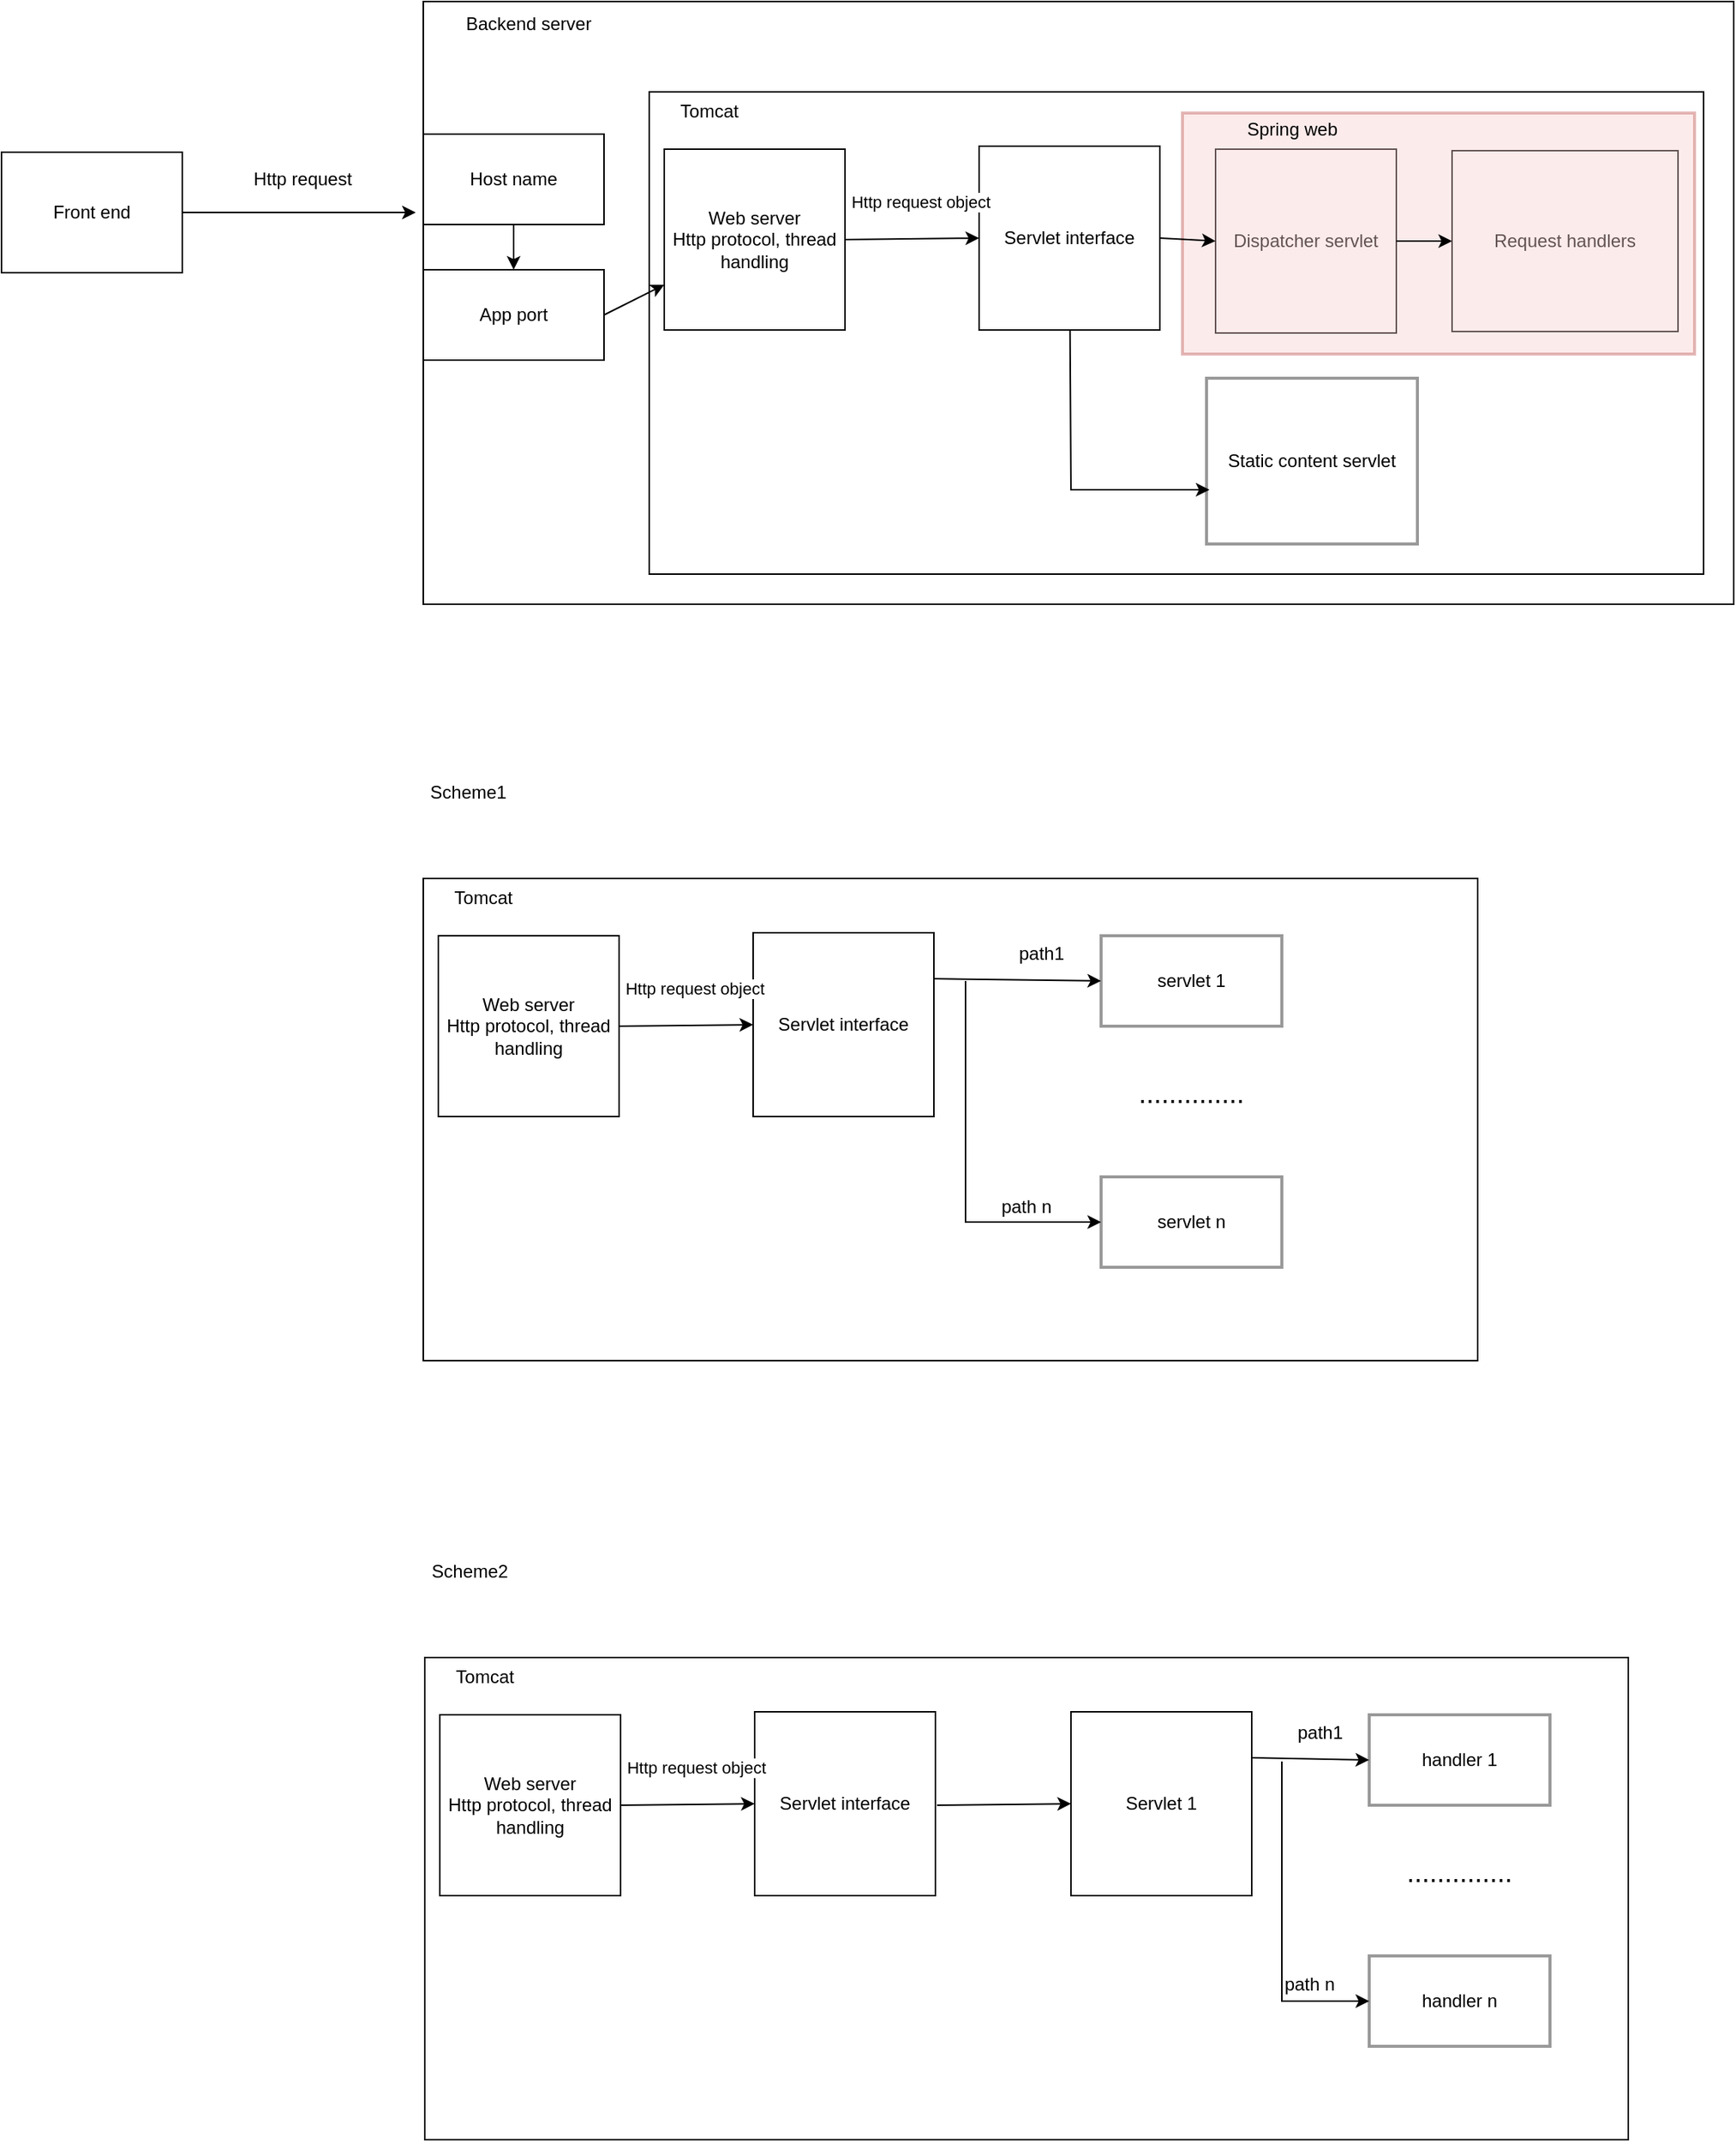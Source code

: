 <mxfile version="20.8.16" type="device"><diagram name="Page-1" id="eLAnbjYNBl3Tl8X75CVe"><mxGraphModel dx="1434" dy="844" grid="1" gridSize="10" guides="1" tooltips="1" connect="1" arrows="1" fold="1" page="1" pageScale="1" pageWidth="850" pageHeight="1100" math="0" shadow="0"><root><mxCell id="0"/><mxCell id="1" parent="0"/><mxCell id="uiyYQel-aPSNTEjFk_vJ-1" value="Front end" style="rounded=0;whiteSpace=wrap;html=1;" vertex="1" parent="1"><mxGeometry x="40" y="200" width="120" height="80" as="geometry"/></mxCell><mxCell id="uiyYQel-aPSNTEjFk_vJ-2" value="" style="rounded=0;whiteSpace=wrap;html=1;" vertex="1" parent="1"><mxGeometry x="320" y="100" width="870" height="400" as="geometry"/></mxCell><mxCell id="uiyYQel-aPSNTEjFk_vJ-3" value="" style="rounded=0;whiteSpace=wrap;html=1;" vertex="1" parent="1"><mxGeometry x="470" y="160" width="700" height="320" as="geometry"/></mxCell><mxCell id="uiyYQel-aPSNTEjFk_vJ-4" value="Host name" style="rounded=0;whiteSpace=wrap;html=1;" vertex="1" parent="1"><mxGeometry x="320" y="188" width="120" height="60" as="geometry"/></mxCell><mxCell id="uiyYQel-aPSNTEjFk_vJ-5" value="App port" style="rounded=0;whiteSpace=wrap;html=1;" vertex="1" parent="1"><mxGeometry x="320" y="278" width="120" height="60" as="geometry"/></mxCell><mxCell id="uiyYQel-aPSNTEjFk_vJ-6" value="" style="endArrow=classic;html=1;rounded=0;exitX=1;exitY=0.5;exitDx=0;exitDy=0;" edge="1" parent="1" source="uiyYQel-aPSNTEjFk_vJ-1"><mxGeometry width="50" height="50" relative="1" as="geometry"><mxPoint x="160" y="160" as="sourcePoint"/><mxPoint x="315" y="240" as="targetPoint"/></mxGeometry></mxCell><mxCell id="uiyYQel-aPSNTEjFk_vJ-7" value="" style="endArrow=classic;html=1;rounded=0;entryX=0.5;entryY=0;entryDx=0;entryDy=0;" edge="1" parent="1" target="uiyYQel-aPSNTEjFk_vJ-5"><mxGeometry width="50" height="50" relative="1" as="geometry"><mxPoint x="380" y="248" as="sourcePoint"/><mxPoint x="430" y="198" as="targetPoint"/></mxGeometry></mxCell><mxCell id="uiyYQel-aPSNTEjFk_vJ-8" value="" style="endArrow=classic;html=1;rounded=0;entryX=0;entryY=0.75;entryDx=0;entryDy=0;" edge="1" parent="1" target="uiyYQel-aPSNTEjFk_vJ-10"><mxGeometry width="50" height="50" relative="1" as="geometry"><mxPoint x="440" y="308" as="sourcePoint"/><mxPoint x="490" y="258" as="targetPoint"/></mxGeometry></mxCell><mxCell id="uiyYQel-aPSNTEjFk_vJ-10" value="Web server&lt;br&gt;Http protocol, thread handling" style="rounded=0;whiteSpace=wrap;html=1;" vertex="1" parent="1"><mxGeometry x="480" y="198" width="120" height="120" as="geometry"/></mxCell><mxCell id="uiyYQel-aPSNTEjFk_vJ-11" value="Servlet interface" style="rounded=0;whiteSpace=wrap;html=1;" vertex="1" parent="1"><mxGeometry x="689" y="196" width="120" height="122" as="geometry"/></mxCell><mxCell id="uiyYQel-aPSNTEjFk_vJ-12" value="Dispatcher servlet" style="rounded=0;whiteSpace=wrap;html=1;" vertex="1" parent="1"><mxGeometry x="846" y="198" width="120" height="122" as="geometry"/></mxCell><mxCell id="uiyYQel-aPSNTEjFk_vJ-13" value="Request handlers" style="rounded=0;whiteSpace=wrap;html=1;" vertex="1" parent="1"><mxGeometry x="1003" y="199" width="150" height="120" as="geometry"/></mxCell><mxCell id="uiyYQel-aPSNTEjFk_vJ-14" value="Tomcat" style="text;html=1;strokeColor=none;fillColor=none;align=center;verticalAlign=middle;whiteSpace=wrap;rounded=0;" vertex="1" parent="1"><mxGeometry x="480" y="158" width="60" height="30" as="geometry"/></mxCell><mxCell id="uiyYQel-aPSNTEjFk_vJ-15" value="Backend server" style="text;html=1;strokeColor=none;fillColor=none;align=center;verticalAlign=middle;whiteSpace=wrap;rounded=0;" vertex="1" parent="1"><mxGeometry x="340" y="100" width="100" height="30" as="geometry"/></mxCell><mxCell id="uiyYQel-aPSNTEjFk_vJ-16" value="" style="rounded=0;whiteSpace=wrap;html=1;opacity=40;strokeWidth=2;fillColor=#f8cecc;strokeColor=#b85450;" vertex="1" parent="1"><mxGeometry x="824" y="174" width="340" height="160" as="geometry"/></mxCell><mxCell id="uiyYQel-aPSNTEjFk_vJ-17" value="Spring web" style="text;html=1;strokeColor=none;fillColor=none;align=center;verticalAlign=middle;whiteSpace=wrap;rounded=0;" vertex="1" parent="1"><mxGeometry x="847" y="170" width="100" height="30" as="geometry"/></mxCell><mxCell id="uiyYQel-aPSNTEjFk_vJ-18" value="" style="endArrow=classic;html=1;rounded=0;entryX=0;entryY=0.5;entryDx=0;entryDy=0;exitX=1;exitY=0.5;exitDx=0;exitDy=0;" edge="1" parent="1" source="uiyYQel-aPSNTEjFk_vJ-10" target="uiyYQel-aPSNTEjFk_vJ-11"><mxGeometry width="50" height="50" relative="1" as="geometry"><mxPoint x="600" y="260" as="sourcePoint"/><mxPoint x="650" y="210" as="targetPoint"/></mxGeometry></mxCell><mxCell id="uiyYQel-aPSNTEjFk_vJ-24" value="Http request object" style="edgeLabel;html=1;align=center;verticalAlign=middle;resizable=0;points=[];" vertex="1" connectable="0" parent="uiyYQel-aPSNTEjFk_vJ-18"><mxGeometry x="-0.282" y="-4" relative="1" as="geometry"><mxPoint x="18" y="-29" as="offset"/></mxGeometry></mxCell><mxCell id="uiyYQel-aPSNTEjFk_vJ-19" value="" style="endArrow=classic;html=1;rounded=0;entryX=0;entryY=0.5;entryDx=0;entryDy=0;exitX=1;exitY=0.5;exitDx=0;exitDy=0;" edge="1" parent="1" source="uiyYQel-aPSNTEjFk_vJ-11" target="uiyYQel-aPSNTEjFk_vJ-12"><mxGeometry width="50" height="50" relative="1" as="geometry"><mxPoint x="770" y="259" as="sourcePoint"/><mxPoint x="793" y="259" as="targetPoint"/></mxGeometry></mxCell><mxCell id="uiyYQel-aPSNTEjFk_vJ-20" value="" style="endArrow=classic;html=1;rounded=0;entryX=0;entryY=0.5;entryDx=0;entryDy=0;exitX=1;exitY=0.5;exitDx=0;exitDy=0;" edge="1" parent="1" source="uiyYQel-aPSNTEjFk_vJ-12"><mxGeometry width="50" height="50" relative="1" as="geometry"><mxPoint x="970" y="260" as="sourcePoint"/><mxPoint x="1003" y="259" as="targetPoint"/></mxGeometry></mxCell><mxCell id="uiyYQel-aPSNTEjFk_vJ-21" value="Http request" style="text;html=1;strokeColor=none;fillColor=none;align=center;verticalAlign=middle;whiteSpace=wrap;rounded=0;" vertex="1" parent="1"><mxGeometry x="200" y="203" width="80" height="30" as="geometry"/></mxCell><mxCell id="uiyYQel-aPSNTEjFk_vJ-22" value="Static content servlet" style="rounded=0;whiteSpace=wrap;html=1;strokeWidth=2;opacity=40;" vertex="1" parent="1"><mxGeometry x="840" y="350" width="140" height="110" as="geometry"/></mxCell><mxCell id="uiyYQel-aPSNTEjFk_vJ-23" value="" style="endArrow=classic;html=1;rounded=0;entryX=0.014;entryY=0.673;entryDx=0;entryDy=0;entryPerimeter=0;" edge="1" parent="1" source="uiyYQel-aPSNTEjFk_vJ-11" target="uiyYQel-aPSNTEjFk_vJ-22"><mxGeometry width="50" height="50" relative="1" as="geometry"><mxPoint x="660" y="440" as="sourcePoint"/><mxPoint x="710" y="390" as="targetPoint"/><Array as="points"><mxPoint x="750" y="424"/></Array></mxGeometry></mxCell><mxCell id="uiyYQel-aPSNTEjFk_vJ-26" value="" style="rounded=0;whiteSpace=wrap;html=1;" vertex="1" parent="1"><mxGeometry x="320" y="682" width="700" height="320" as="geometry"/></mxCell><mxCell id="uiyYQel-aPSNTEjFk_vJ-28" value="Web server&lt;br&gt;Http protocol, thread handling" style="rounded=0;whiteSpace=wrap;html=1;" vertex="1" parent="1"><mxGeometry x="330" y="720" width="120" height="120" as="geometry"/></mxCell><mxCell id="uiyYQel-aPSNTEjFk_vJ-29" value="Servlet interface" style="rounded=0;whiteSpace=wrap;html=1;" vertex="1" parent="1"><mxGeometry x="539" y="718" width="120" height="122" as="geometry"/></mxCell><mxCell id="uiyYQel-aPSNTEjFk_vJ-32" value="Tomcat" style="text;html=1;strokeColor=none;fillColor=none;align=center;verticalAlign=middle;whiteSpace=wrap;rounded=0;" vertex="1" parent="1"><mxGeometry x="330" y="680" width="60" height="30" as="geometry"/></mxCell><mxCell id="uiyYQel-aPSNTEjFk_vJ-35" value="" style="endArrow=classic;html=1;rounded=0;entryX=0;entryY=0.5;entryDx=0;entryDy=0;exitX=1;exitY=0.5;exitDx=0;exitDy=0;" edge="1" parent="1" source="uiyYQel-aPSNTEjFk_vJ-28" target="uiyYQel-aPSNTEjFk_vJ-29"><mxGeometry width="50" height="50" relative="1" as="geometry"><mxPoint x="450" y="782" as="sourcePoint"/><mxPoint x="500" y="732" as="targetPoint"/></mxGeometry></mxCell><mxCell id="uiyYQel-aPSNTEjFk_vJ-36" value="Http request object" style="edgeLabel;html=1;align=center;verticalAlign=middle;resizable=0;points=[];" vertex="1" connectable="0" parent="uiyYQel-aPSNTEjFk_vJ-35"><mxGeometry x="-0.282" y="-4" relative="1" as="geometry"><mxPoint x="18" y="-29" as="offset"/></mxGeometry></mxCell><mxCell id="uiyYQel-aPSNTEjFk_vJ-41" value="servlet 1" style="rounded=0;whiteSpace=wrap;html=1;strokeWidth=2;opacity=40;" vertex="1" parent="1"><mxGeometry x="770" y="720" width="120" height="60" as="geometry"/></mxCell><mxCell id="uiyYQel-aPSNTEjFk_vJ-42" value="servlet n" style="rounded=0;whiteSpace=wrap;html=1;strokeWidth=2;opacity=40;" vertex="1" parent="1"><mxGeometry x="770" y="880" width="120" height="60" as="geometry"/></mxCell><mxCell id="uiyYQel-aPSNTEjFk_vJ-43" value="&lt;font style=&quot;font-size: 18px;&quot;&gt;..............&lt;/font&gt;" style="text;html=1;strokeColor=none;fillColor=none;align=center;verticalAlign=middle;whiteSpace=wrap;rounded=0;" vertex="1" parent="1"><mxGeometry x="800" y="810" width="60" height="30" as="geometry"/></mxCell><mxCell id="uiyYQel-aPSNTEjFk_vJ-44" value="" style="endArrow=classic;html=1;rounded=0;fontSize=18;entryX=0;entryY=0.5;entryDx=0;entryDy=0;exitX=1;exitY=0.25;exitDx=0;exitDy=0;" edge="1" parent="1" source="uiyYQel-aPSNTEjFk_vJ-29" target="uiyYQel-aPSNTEjFk_vJ-41"><mxGeometry width="50" height="50" relative="1" as="geometry"><mxPoint x="636" y="820" as="sourcePoint"/><mxPoint x="686" y="770" as="targetPoint"/></mxGeometry></mxCell><mxCell id="uiyYQel-aPSNTEjFk_vJ-45" value="&lt;font style=&quot;font-size: 12px;&quot;&gt;path1&lt;/font&gt;" style="edgeLabel;html=1;align=center;verticalAlign=middle;resizable=0;points=[];fontSize=18;" vertex="1" connectable="0" parent="uiyYQel-aPSNTEjFk_vJ-44"><mxGeometry x="0.568" y="-2" relative="1" as="geometry"><mxPoint x="-16" y="-22" as="offset"/></mxGeometry></mxCell><mxCell id="uiyYQel-aPSNTEjFk_vJ-46" value="" style="endArrow=classic;html=1;rounded=0;fontSize=12;entryX=0;entryY=0.5;entryDx=0;entryDy=0;" edge="1" parent="1" target="uiyYQel-aPSNTEjFk_vJ-42"><mxGeometry width="50" height="50" relative="1" as="geometry"><mxPoint x="680" y="750" as="sourcePoint"/><mxPoint x="650" y="770" as="targetPoint"/><Array as="points"><mxPoint x="680" y="910"/></Array></mxGeometry></mxCell><mxCell id="uiyYQel-aPSNTEjFk_vJ-47" value="path n" style="edgeLabel;html=1;align=center;verticalAlign=middle;resizable=0;points=[];fontSize=12;" vertex="1" connectable="0" parent="uiyYQel-aPSNTEjFk_vJ-46"><mxGeometry x="0.456" relative="1" as="geometry"><mxPoint x="18" y="-10" as="offset"/></mxGeometry></mxCell><mxCell id="uiyYQel-aPSNTEjFk_vJ-48" value="Scheme1" style="text;html=1;strokeColor=none;fillColor=none;align=center;verticalAlign=middle;whiteSpace=wrap;rounded=0;fontSize=12;" vertex="1" parent="1"><mxGeometry x="320" y="610" width="60" height="30" as="geometry"/></mxCell><mxCell id="uiyYQel-aPSNTEjFk_vJ-49" value="" style="rounded=0;whiteSpace=wrap;html=1;" vertex="1" parent="1"><mxGeometry x="321" y="1199" width="799" height="320" as="geometry"/></mxCell><mxCell id="uiyYQel-aPSNTEjFk_vJ-50" value="Web server&lt;br&gt;Http protocol, thread handling" style="rounded=0;whiteSpace=wrap;html=1;" vertex="1" parent="1"><mxGeometry x="331" y="1237" width="120" height="120" as="geometry"/></mxCell><mxCell id="uiyYQel-aPSNTEjFk_vJ-51" value="Servlet interface" style="rounded=0;whiteSpace=wrap;html=1;" vertex="1" parent="1"><mxGeometry x="540" y="1235" width="120" height="122" as="geometry"/></mxCell><mxCell id="uiyYQel-aPSNTEjFk_vJ-52" value="Tomcat" style="text;html=1;strokeColor=none;fillColor=none;align=center;verticalAlign=middle;whiteSpace=wrap;rounded=0;" vertex="1" parent="1"><mxGeometry x="331" y="1197" width="60" height="30" as="geometry"/></mxCell><mxCell id="uiyYQel-aPSNTEjFk_vJ-53" value="" style="endArrow=classic;html=1;rounded=0;entryX=0;entryY=0.5;entryDx=0;entryDy=0;exitX=1;exitY=0.5;exitDx=0;exitDy=0;" edge="1" parent="1" source="uiyYQel-aPSNTEjFk_vJ-50" target="uiyYQel-aPSNTEjFk_vJ-51"><mxGeometry width="50" height="50" relative="1" as="geometry"><mxPoint x="451" y="1299" as="sourcePoint"/><mxPoint x="501" y="1249" as="targetPoint"/></mxGeometry></mxCell><mxCell id="uiyYQel-aPSNTEjFk_vJ-54" value="Http request object" style="edgeLabel;html=1;align=center;verticalAlign=middle;resizable=0;points=[];" vertex="1" connectable="0" parent="uiyYQel-aPSNTEjFk_vJ-53"><mxGeometry x="-0.282" y="-4" relative="1" as="geometry"><mxPoint x="18" y="-29" as="offset"/></mxGeometry></mxCell><mxCell id="uiyYQel-aPSNTEjFk_vJ-55" value="handler 1" style="rounded=0;whiteSpace=wrap;html=1;strokeWidth=2;opacity=40;" vertex="1" parent="1"><mxGeometry x="948" y="1237" width="120" height="60" as="geometry"/></mxCell><mxCell id="uiyYQel-aPSNTEjFk_vJ-56" value="handler n" style="rounded=0;whiteSpace=wrap;html=1;strokeWidth=2;opacity=40;" vertex="1" parent="1"><mxGeometry x="948" y="1397" width="120" height="60" as="geometry"/></mxCell><mxCell id="uiyYQel-aPSNTEjFk_vJ-57" value="&lt;font style=&quot;font-size: 18px;&quot;&gt;..............&lt;/font&gt;" style="text;html=1;strokeColor=none;fillColor=none;align=center;verticalAlign=middle;whiteSpace=wrap;rounded=0;" vertex="1" parent="1"><mxGeometry x="978" y="1327" width="60" height="30" as="geometry"/></mxCell><mxCell id="uiyYQel-aPSNTEjFk_vJ-58" value="" style="endArrow=classic;html=1;rounded=0;fontSize=18;entryX=0;entryY=0.5;entryDx=0;entryDy=0;exitX=1;exitY=0.25;exitDx=0;exitDy=0;" edge="1" parent="1" source="uiyYQel-aPSNTEjFk_vJ-63" target="uiyYQel-aPSNTEjFk_vJ-55"><mxGeometry width="50" height="50" relative="1" as="geometry"><mxPoint x="637" y="1337" as="sourcePoint"/><mxPoint x="687" y="1287" as="targetPoint"/></mxGeometry></mxCell><mxCell id="uiyYQel-aPSNTEjFk_vJ-59" value="&lt;font style=&quot;font-size: 12px;&quot;&gt;path1&lt;/font&gt;" style="edgeLabel;html=1;align=center;verticalAlign=middle;resizable=0;points=[];fontSize=18;" vertex="1" connectable="0" parent="uiyYQel-aPSNTEjFk_vJ-58"><mxGeometry x="0.568" y="-2" relative="1" as="geometry"><mxPoint x="-16" y="-22" as="offset"/></mxGeometry></mxCell><mxCell id="uiyYQel-aPSNTEjFk_vJ-60" value="" style="endArrow=classic;html=1;rounded=0;fontSize=12;entryX=0;entryY=0.5;entryDx=0;entryDy=0;" edge="1" parent="1" target="uiyYQel-aPSNTEjFk_vJ-56"><mxGeometry width="50" height="50" relative="1" as="geometry"><mxPoint x="890" y="1268" as="sourcePoint"/><mxPoint x="651" y="1287" as="targetPoint"/><Array as="points"><mxPoint x="890" y="1427"/></Array></mxGeometry></mxCell><mxCell id="uiyYQel-aPSNTEjFk_vJ-61" value="path n" style="edgeLabel;html=1;align=center;verticalAlign=middle;resizable=0;points=[];fontSize=12;" vertex="1" connectable="0" parent="uiyYQel-aPSNTEjFk_vJ-60"><mxGeometry x="0.456" relative="1" as="geometry"><mxPoint x="18" y="-10" as="offset"/></mxGeometry></mxCell><mxCell id="uiyYQel-aPSNTEjFk_vJ-62" value="Scheme2" style="text;html=1;strokeColor=none;fillColor=none;align=center;verticalAlign=middle;whiteSpace=wrap;rounded=0;fontSize=12;" vertex="1" parent="1"><mxGeometry x="321" y="1127" width="60" height="30" as="geometry"/></mxCell><mxCell id="uiyYQel-aPSNTEjFk_vJ-63" value="Servlet 1" style="rounded=0;whiteSpace=wrap;html=1;" vertex="1" parent="1"><mxGeometry x="750" y="1235" width="120" height="122" as="geometry"/></mxCell><mxCell id="uiyYQel-aPSNTEjFk_vJ-64" value="" style="endArrow=classic;html=1;rounded=0;entryX=0;entryY=0.5;entryDx=0;entryDy=0;exitX=1;exitY=0.5;exitDx=0;exitDy=0;" edge="1" parent="1"><mxGeometry width="50" height="50" relative="1" as="geometry"><mxPoint x="661" y="1297" as="sourcePoint"/><mxPoint x="750" y="1296" as="targetPoint"/></mxGeometry></mxCell></root></mxGraphModel></diagram></mxfile>